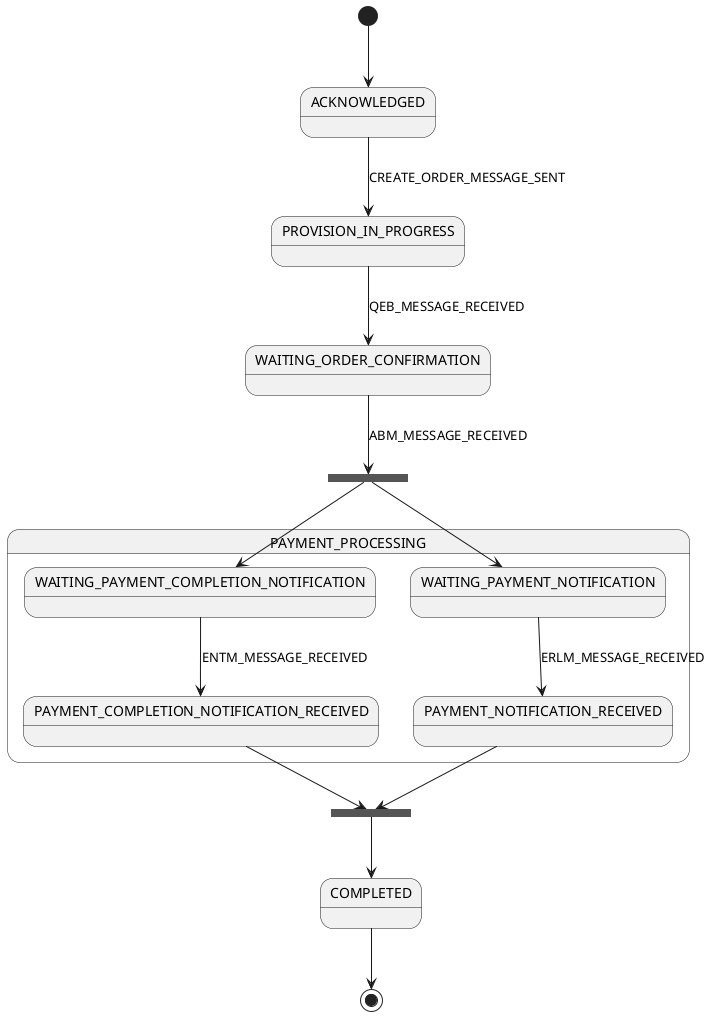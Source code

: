 @startuml
state state_fork <<fork>>
state state_join <<join>>
[*] --> ACKNOWLEDGED
ACKNOWLEDGED --> PROVISION_IN_PROGRESS : CREATE_ORDER_MESSAGE_SENT
PROVISION_IN_PROGRESS --> WAITING_ORDER_CONFIRMATION : QEB_MESSAGE_RECEIVED
WAITING_ORDER_CONFIRMATION --> state_fork : ABM_MESSAGE_RECEIVED
state PAYMENT_PROCESSING {
    state_fork --> WAITING_PAYMENT_COMPLETION_NOTIFICATION
    state_fork --> WAITING_PAYMENT_NOTIFICATION
    WAITING_PAYMENT_COMPLETION_NOTIFICATION --> PAYMENT_COMPLETION_NOTIFICATION_RECEIVED : ENTM_MESSAGE_RECEIVED
    WAITING_PAYMENT_NOTIFICATION --> PAYMENT_NOTIFICATION_RECEIVED : ERLM_MESSAGE_RECEIVED
    PAYMENT_COMPLETION_NOTIFICATION_RECEIVED --> state_join
    PAYMENT_NOTIFICATION_RECEIVED --> state_join
}
state_join --> COMPLETED
COMPLETED --> [*]
@enduml